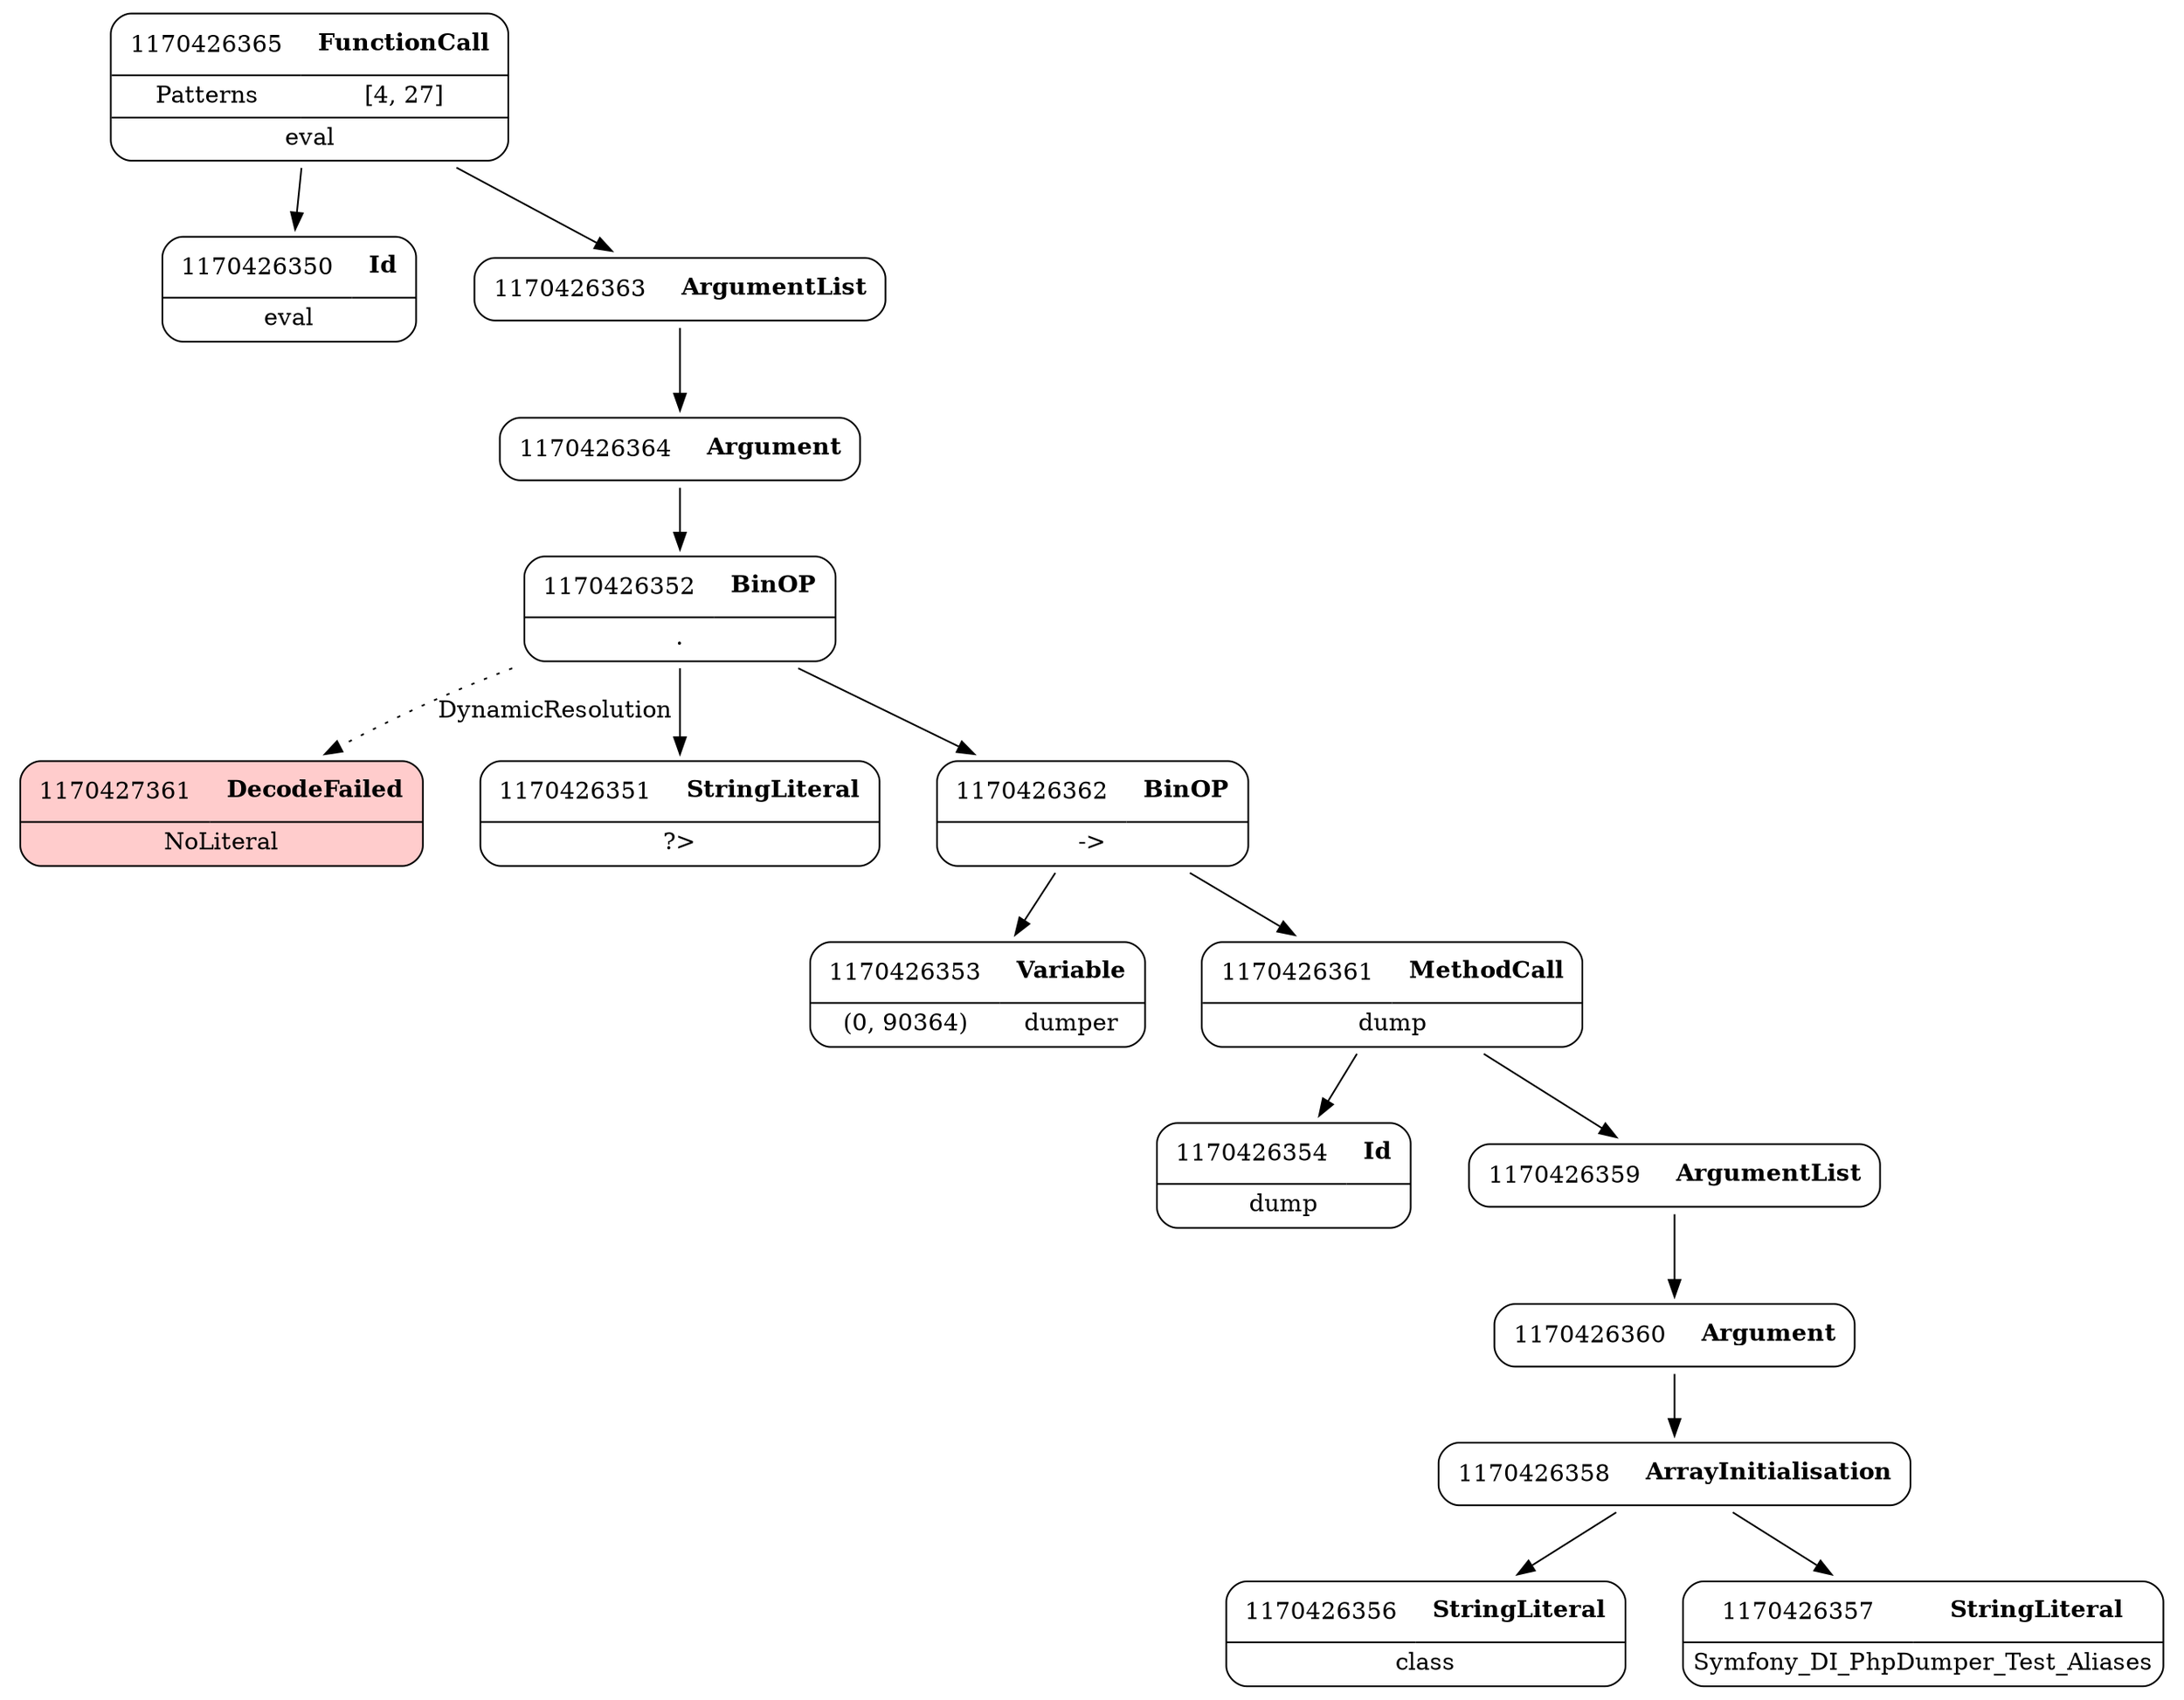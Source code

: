 digraph ast {
node [shape=none];
1170427361 [label=<<TABLE border='1' cellspacing='0' cellpadding='10' style='rounded' bgcolor='#FFCCCC' ><TR><TD border='0'>1170427361</TD><TD border='0'><B>DecodeFailed</B></TD></TR><HR/><TR><TD border='0' cellpadding='5' colspan='2'>NoLiteral</TD></TR></TABLE>>];
1170426351 [label=<<TABLE border='1' cellspacing='0' cellpadding='10' style='rounded' ><TR><TD border='0'>1170426351</TD><TD border='0'><B>StringLiteral</B></TD></TR><HR/><TR><TD border='0' cellpadding='5' colspan='2'>?&gt;</TD></TR></TABLE>>];
1170426350 [label=<<TABLE border='1' cellspacing='0' cellpadding='10' style='rounded' ><TR><TD border='0'>1170426350</TD><TD border='0'><B>Id</B></TD></TR><HR/><TR><TD border='0' cellpadding='5' colspan='2'>eval</TD></TR></TABLE>>];
1170426354 [label=<<TABLE border='1' cellspacing='0' cellpadding='10' style='rounded' ><TR><TD border='0'>1170426354</TD><TD border='0'><B>Id</B></TD></TR><HR/><TR><TD border='0' cellpadding='5' colspan='2'>dump</TD></TR></TABLE>>];
1170426353 [label=<<TABLE border='1' cellspacing='0' cellpadding='10' style='rounded' ><TR><TD border='0'>1170426353</TD><TD border='0'><B>Variable</B></TD></TR><HR/><TR><TD border='0' cellpadding='5'>(0, 90364)</TD><TD border='0' cellpadding='5'>dumper</TD></TR></TABLE>>];
1170426352 [label=<<TABLE border='1' cellspacing='0' cellpadding='10' style='rounded' ><TR><TD border='0'>1170426352</TD><TD border='0'><B>BinOP</B></TD></TR><HR/><TR><TD border='0' cellpadding='5' colspan='2'>.</TD></TR></TABLE>>];
1170426352 -> 1170426351 [weight=2];
1170426352 -> 1170426362 [weight=2];
1170426352 -> 1170427361 [style=dotted,label=DynamicResolution];
1170426359 [label=<<TABLE border='1' cellspacing='0' cellpadding='10' style='rounded' ><TR><TD border='0'>1170426359</TD><TD border='0'><B>ArgumentList</B></TD></TR></TABLE>>];
1170426359 -> 1170426360 [weight=2];
1170426358 [label=<<TABLE border='1' cellspacing='0' cellpadding='10' style='rounded' ><TR><TD border='0'>1170426358</TD><TD border='0'><B>ArrayInitialisation</B></TD></TR></TABLE>>];
1170426358 -> 1170426356 [weight=2];
1170426358 -> 1170426357 [weight=2];
1170426357 [label=<<TABLE border='1' cellspacing='0' cellpadding='10' style='rounded' ><TR><TD border='0'>1170426357</TD><TD border='0'><B>StringLiteral</B></TD></TR><HR/><TR><TD border='0' cellpadding='5' colspan='2'>Symfony_DI_PhpDumper_Test_Aliases</TD></TR></TABLE>>];
1170426356 [label=<<TABLE border='1' cellspacing='0' cellpadding='10' style='rounded' ><TR><TD border='0'>1170426356</TD><TD border='0'><B>StringLiteral</B></TD></TR><HR/><TR><TD border='0' cellpadding='5' colspan='2'>class</TD></TR></TABLE>>];
1170426363 [label=<<TABLE border='1' cellspacing='0' cellpadding='10' style='rounded' ><TR><TD border='0'>1170426363</TD><TD border='0'><B>ArgumentList</B></TD></TR></TABLE>>];
1170426363 -> 1170426364 [weight=2];
1170426362 [label=<<TABLE border='1' cellspacing='0' cellpadding='10' style='rounded' ><TR><TD border='0'>1170426362</TD><TD border='0'><B>BinOP</B></TD></TR><HR/><TR><TD border='0' cellpadding='5' colspan='2'>-&gt;</TD></TR></TABLE>>];
1170426362 -> 1170426353 [weight=2];
1170426362 -> 1170426361 [weight=2];
1170426361 [label=<<TABLE border='1' cellspacing='0' cellpadding='10' style='rounded' ><TR><TD border='0'>1170426361</TD><TD border='0'><B>MethodCall</B></TD></TR><HR/><TR><TD border='0' cellpadding='5' colspan='2'>dump</TD></TR></TABLE>>];
1170426361 -> 1170426354 [weight=2];
1170426361 -> 1170426359 [weight=2];
1170426360 [label=<<TABLE border='1' cellspacing='0' cellpadding='10' style='rounded' ><TR><TD border='0'>1170426360</TD><TD border='0'><B>Argument</B></TD></TR></TABLE>>];
1170426360 -> 1170426358 [weight=2];
1170426365 [label=<<TABLE border='1' cellspacing='0' cellpadding='10' style='rounded' ><TR><TD border='0'>1170426365</TD><TD border='0'><B>FunctionCall</B></TD></TR><HR/><TR><TD border='0' cellpadding='5'>Patterns</TD><TD border='0' cellpadding='5'>[4, 27]</TD></TR><HR/><TR><TD border='0' cellpadding='5' colspan='2'>eval</TD></TR></TABLE>>];
1170426365 -> 1170426350 [weight=2];
1170426365 -> 1170426363 [weight=2];
1170426364 [label=<<TABLE border='1' cellspacing='0' cellpadding='10' style='rounded' ><TR><TD border='0'>1170426364</TD><TD border='0'><B>Argument</B></TD></TR></TABLE>>];
1170426364 -> 1170426352 [weight=2];
}

